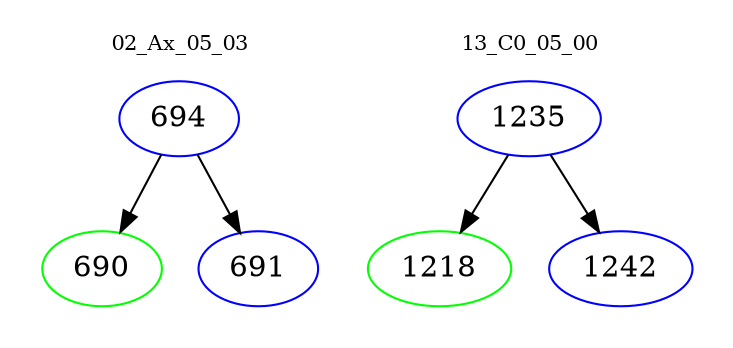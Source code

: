 digraph{
subgraph cluster_0 {
color = white
label = "02_Ax_05_03";
fontsize=10;
T0_694 [label="694", color="blue"]
T0_694 -> T0_690 [color="black"]
T0_690 [label="690", color="green"]
T0_694 -> T0_691 [color="black"]
T0_691 [label="691", color="blue"]
}
subgraph cluster_1 {
color = white
label = "13_C0_05_00";
fontsize=10;
T1_1235 [label="1235", color="blue"]
T1_1235 -> T1_1218 [color="black"]
T1_1218 [label="1218", color="green"]
T1_1235 -> T1_1242 [color="black"]
T1_1242 [label="1242", color="blue"]
}
}
